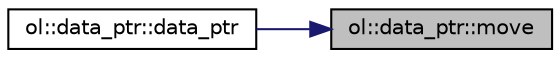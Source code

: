 digraph "ol::data_ptr::move"
{
 // LATEX_PDF_SIZE
  edge [fontname="Helvetica",fontsize="10",labelfontname="Helvetica",labelfontsize="10"];
  node [fontname="Helvetica",fontsize="10",shape=record];
  rankdir="RL";
  Node1 [label="ol::data_ptr::move",height=0.2,width=0.4,color="black", fillcolor="grey75", style="filled", fontcolor="black",tooltip=" "];
  Node1 -> Node2 [dir="back",color="midnightblue",fontsize="10",style="solid",fontname="Helvetica"];
  Node2 [label="ol::data_ptr::data_ptr",height=0.2,width=0.4,color="black", fillcolor="white", style="filled",URL="$classol_1_1data__ptr.html#a6151b5790c1b326e9ca1808f95e85426",tooltip="Move constructor."];
}
